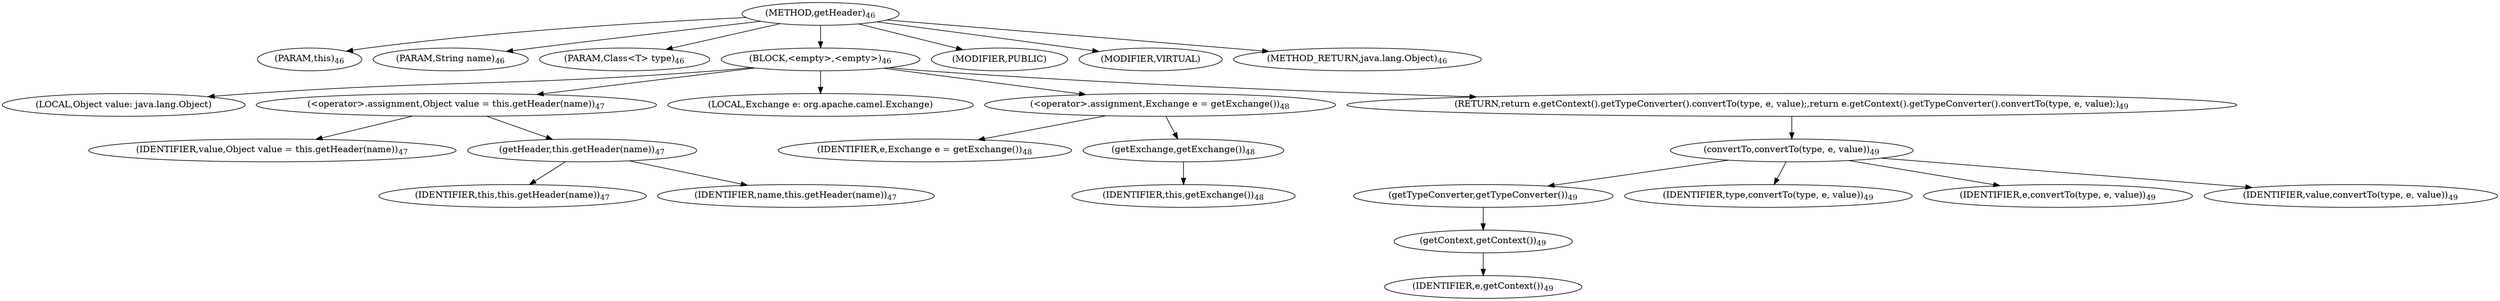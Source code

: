 digraph "getHeader" {  
"85" [label = <(METHOD,getHeader)<SUB>46</SUB>> ]
"8" [label = <(PARAM,this)<SUB>46</SUB>> ]
"86" [label = <(PARAM,String name)<SUB>46</SUB>> ]
"87" [label = <(PARAM,Class&lt;T&gt; type)<SUB>46</SUB>> ]
"88" [label = <(BLOCK,&lt;empty&gt;,&lt;empty&gt;)<SUB>46</SUB>> ]
"89" [label = <(LOCAL,Object value: java.lang.Object)> ]
"90" [label = <(&lt;operator&gt;.assignment,Object value = this.getHeader(name))<SUB>47</SUB>> ]
"91" [label = <(IDENTIFIER,value,Object value = this.getHeader(name))<SUB>47</SUB>> ]
"92" [label = <(getHeader,this.getHeader(name))<SUB>47</SUB>> ]
"7" [label = <(IDENTIFIER,this,this.getHeader(name))<SUB>47</SUB>> ]
"93" [label = <(IDENTIFIER,name,this.getHeader(name))<SUB>47</SUB>> ]
"94" [label = <(LOCAL,Exchange e: org.apache.camel.Exchange)> ]
"95" [label = <(&lt;operator&gt;.assignment,Exchange e = getExchange())<SUB>48</SUB>> ]
"96" [label = <(IDENTIFIER,e,Exchange e = getExchange())<SUB>48</SUB>> ]
"97" [label = <(getExchange,getExchange())<SUB>48</SUB>> ]
"9" [label = <(IDENTIFIER,this,getExchange())<SUB>48</SUB>> ]
"98" [label = <(RETURN,return e.getContext().getTypeConverter().convertTo(type, e, value);,return e.getContext().getTypeConverter().convertTo(type, e, value);)<SUB>49</SUB>> ]
"99" [label = <(convertTo,convertTo(type, e, value))<SUB>49</SUB>> ]
"100" [label = <(getTypeConverter,getTypeConverter())<SUB>49</SUB>> ]
"101" [label = <(getContext,getContext())<SUB>49</SUB>> ]
"102" [label = <(IDENTIFIER,e,getContext())<SUB>49</SUB>> ]
"103" [label = <(IDENTIFIER,type,convertTo(type, e, value))<SUB>49</SUB>> ]
"104" [label = <(IDENTIFIER,e,convertTo(type, e, value))<SUB>49</SUB>> ]
"105" [label = <(IDENTIFIER,value,convertTo(type, e, value))<SUB>49</SUB>> ]
"106" [label = <(MODIFIER,PUBLIC)> ]
"107" [label = <(MODIFIER,VIRTUAL)> ]
"108" [label = <(METHOD_RETURN,java.lang.Object)<SUB>46</SUB>> ]
  "85" -> "8" 
  "85" -> "86" 
  "85" -> "87" 
  "85" -> "88" 
  "85" -> "106" 
  "85" -> "107" 
  "85" -> "108" 
  "88" -> "89" 
  "88" -> "90" 
  "88" -> "94" 
  "88" -> "95" 
  "88" -> "98" 
  "90" -> "91" 
  "90" -> "92" 
  "92" -> "7" 
  "92" -> "93" 
  "95" -> "96" 
  "95" -> "97" 
  "97" -> "9" 
  "98" -> "99" 
  "99" -> "100" 
  "99" -> "103" 
  "99" -> "104" 
  "99" -> "105" 
  "100" -> "101" 
  "101" -> "102" 
}
